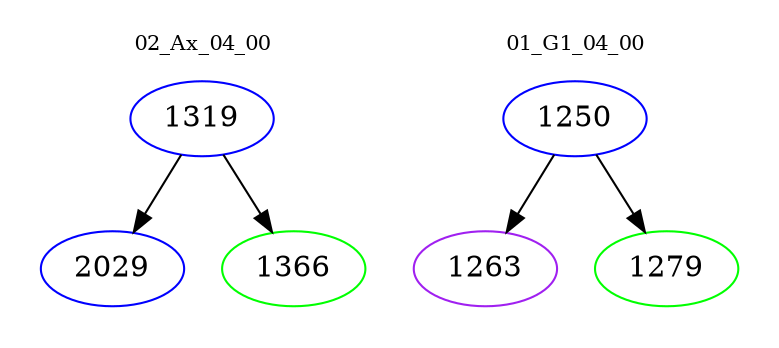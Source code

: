 digraph{
subgraph cluster_0 {
color = white
label = "02_Ax_04_00";
fontsize=10;
T0_1319 [label="1319", color="blue"]
T0_1319 -> T0_2029 [color="black"]
T0_2029 [label="2029", color="blue"]
T0_1319 -> T0_1366 [color="black"]
T0_1366 [label="1366", color="green"]
}
subgraph cluster_1 {
color = white
label = "01_G1_04_00";
fontsize=10;
T1_1250 [label="1250", color="blue"]
T1_1250 -> T1_1263 [color="black"]
T1_1263 [label="1263", color="purple"]
T1_1250 -> T1_1279 [color="black"]
T1_1279 [label="1279", color="green"]
}
}
